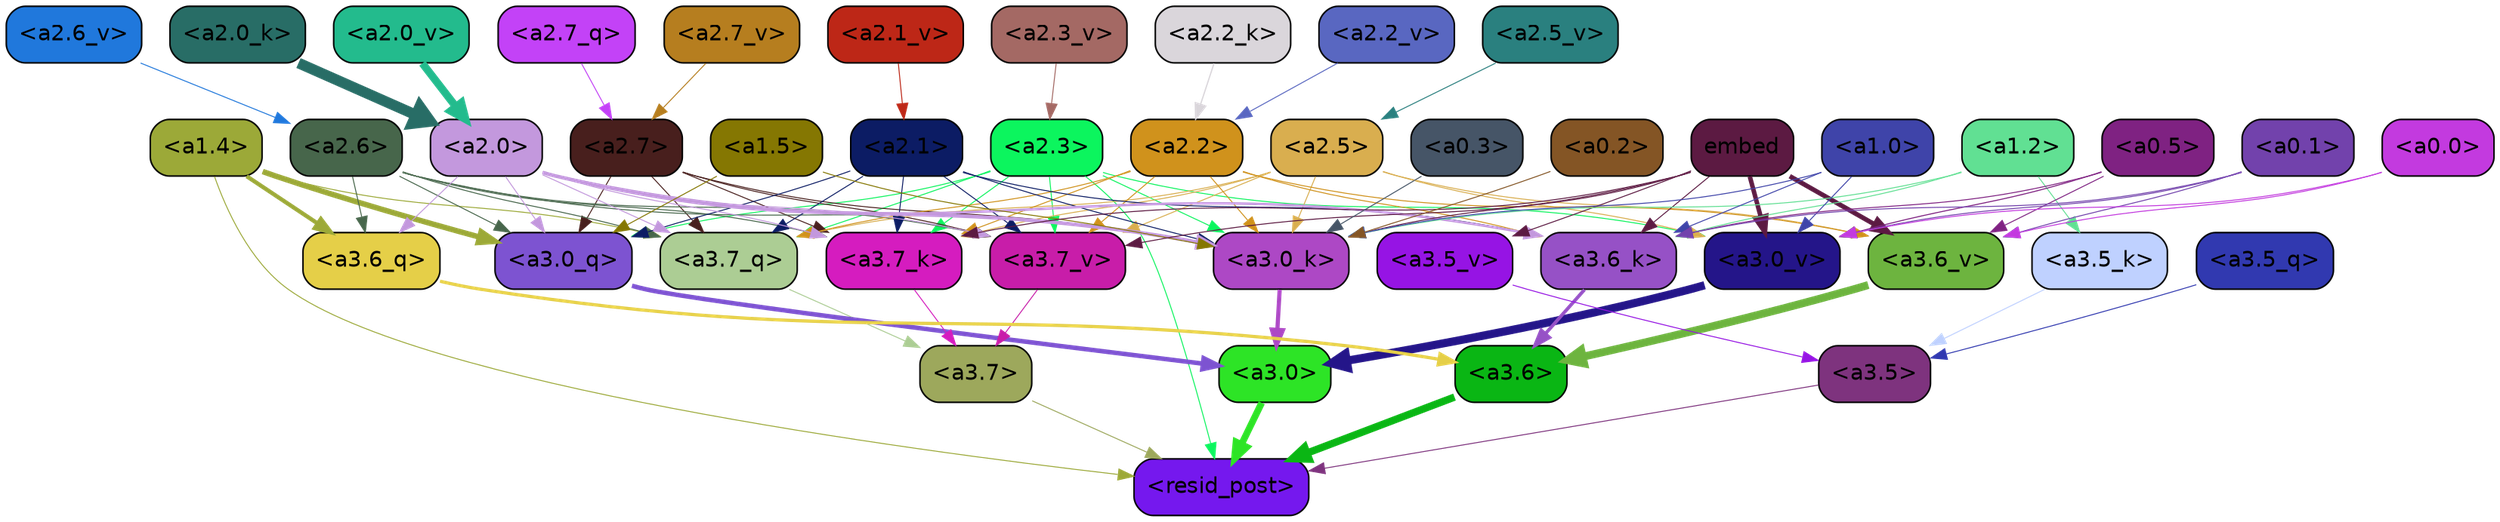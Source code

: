 strict digraph "" {
	graph [bgcolor=transparent,
		layout=dot,
		overlap=false,
		splines=true
	];
	"<a3.7>"	[color=black,
		fillcolor="#9da85c",
		fontname=Helvetica,
		shape=box,
		style="filled, rounded"];
	"<resid_post>"	[color=black,
		fillcolor="#7518ee",
		fontname=Helvetica,
		shape=box,
		style="filled, rounded"];
	"<a3.7>" -> "<resid_post>"	[color="#9da85c",
		penwidth=0.6];
	"<a3.6>"	[color=black,
		fillcolor="#0ab614",
		fontname=Helvetica,
		shape=box,
		style="filled, rounded"];
	"<a3.6>" -> "<resid_post>"	[color="#0ab614",
		penwidth=4.6696330308914185];
	"<a3.5>"	[color=black,
		fillcolor="#7e337e",
		fontname=Helvetica,
		shape=box,
		style="filled, rounded"];
	"<a3.5>" -> "<resid_post>"	[color="#7e337e",
		penwidth=0.6];
	"<a3.0>"	[color=black,
		fillcolor="#2de426",
		fontname=Helvetica,
		shape=box,
		style="filled, rounded"];
	"<a3.0>" -> "<resid_post>"	[color="#2de426",
		penwidth=4.282557368278503];
	"<a2.3>"	[color=black,
		fillcolor="#0cf55e",
		fontname=Helvetica,
		shape=box,
		style="filled, rounded"];
	"<a2.3>" -> "<resid_post>"	[color="#0cf55e",
		penwidth=0.6];
	"<a3.7_q>"	[color=black,
		fillcolor="#accd94",
		fontname=Helvetica,
		shape=box,
		style="filled, rounded"];
	"<a2.3>" -> "<a3.7_q>"	[color="#0cf55e",
		penwidth=0.6];
	"<a3.0_q>"	[color=black,
		fillcolor="#7d53d1",
		fontname=Helvetica,
		shape=box,
		style="filled, rounded"];
	"<a2.3>" -> "<a3.0_q>"	[color="#0cf55e",
		penwidth=0.6];
	"<a3.7_k>"	[color=black,
		fillcolor="#d51cbf",
		fontname=Helvetica,
		shape=box,
		style="filled, rounded"];
	"<a2.3>" -> "<a3.7_k>"	[color="#0cf55e",
		penwidth=0.6];
	"<a3.0_k>"	[color=black,
		fillcolor="#ad48c5",
		fontname=Helvetica,
		shape=box,
		style="filled, rounded"];
	"<a2.3>" -> "<a3.0_k>"	[color="#0cf55e",
		penwidth=0.6];
	"<a3.7_v>"	[color=black,
		fillcolor="#c81da9",
		fontname=Helvetica,
		shape=box,
		style="filled, rounded"];
	"<a2.3>" -> "<a3.7_v>"	[color="#0cf55e",
		penwidth=0.6];
	"<a3.0_v>"	[color=black,
		fillcolor="#241589",
		fontname=Helvetica,
		shape=box,
		style="filled, rounded"];
	"<a2.3>" -> "<a3.0_v>"	[color="#0cf55e",
		penwidth=0.6];
	"<a1.4>"	[color=black,
		fillcolor="#9ca938",
		fontname=Helvetica,
		shape=box,
		style="filled, rounded"];
	"<a1.4>" -> "<resid_post>"	[color="#9ca938",
		penwidth=0.6];
	"<a1.4>" -> "<a3.7_q>"	[color="#9ca938",
		penwidth=0.6];
	"<a3.6_q>"	[color=black,
		fillcolor="#e5cf48",
		fontname=Helvetica,
		shape=box,
		style="filled, rounded"];
	"<a1.4>" -> "<a3.6_q>"	[color="#9ca938",
		penwidth=2.6073555648326874];
	"<a1.4>" -> "<a3.0_q>"	[color="#9ca938",
		penwidth=3.4971605762839317];
	"<a3.7_q>" -> "<a3.7>"	[color="#accd94",
		penwidth=0.6];
	"<a3.6_q>" -> "<a3.6>"	[color="#e5cf48",
		penwidth=2.03758105635643];
	"<a3.5_q>"	[color=black,
		fillcolor="#3139b0",
		fontname=Helvetica,
		shape=box,
		style="filled, rounded"];
	"<a3.5_q>" -> "<a3.5>"	[color="#3139b0",
		penwidth=0.6];
	"<a3.0_q>" -> "<a3.0>"	[color="#7d53d1",
		penwidth=2.8638100624084473];
	"<a3.7_k>" -> "<a3.7>"	[color="#d51cbf",
		penwidth=0.6];
	"<a3.6_k>"	[color=black,
		fillcolor="#9651c6",
		fontname=Helvetica,
		shape=box,
		style="filled, rounded"];
	"<a3.6_k>" -> "<a3.6>"	[color="#9651c6",
		penwidth=2.174198240041733];
	"<a3.5_k>"	[color=black,
		fillcolor="#bfd1ff",
		fontname=Helvetica,
		shape=box,
		style="filled, rounded"];
	"<a3.5_k>" -> "<a3.5>"	[color="#bfd1ff",
		penwidth=0.6];
	"<a3.0_k>" -> "<a3.0>"	[color="#ad48c5",
		penwidth=2.6274144649505615];
	"<a3.7_v>" -> "<a3.7>"	[color="#c81da9",
		penwidth=0.6];
	"<a3.6_v>"	[color=black,
		fillcolor="#6db43f",
		fontname=Helvetica,
		shape=box,
		style="filled, rounded"];
	"<a3.6_v>" -> "<a3.6>"	[color="#6db43f",
		penwidth=5.002329230308533];
	"<a3.5_v>"	[color=black,
		fillcolor="#9614e4",
		fontname=Helvetica,
		shape=box,
		style="filled, rounded"];
	"<a3.5_v>" -> "<a3.5>"	[color="#9614e4",
		penwidth=0.6];
	"<a3.0_v>" -> "<a3.0>"	[color="#241589",
		penwidth=5.188832879066467];
	"<a2.7>"	[color=black,
		fillcolor="#481f1d",
		fontname=Helvetica,
		shape=box,
		style="filled, rounded"];
	"<a2.7>" -> "<a3.7_q>"	[color="#481f1d",
		penwidth=0.6];
	"<a2.7>" -> "<a3.0_q>"	[color="#481f1d",
		penwidth=0.6];
	"<a2.7>" -> "<a3.7_k>"	[color="#481f1d",
		penwidth=0.6];
	"<a2.7>" -> "<a3.0_k>"	[color="#481f1d",
		penwidth=0.6];
	"<a2.7>" -> "<a3.7_v>"	[color="#481f1d",
		penwidth=0.6];
	"<a2.6>"	[color=black,
		fillcolor="#47664b",
		fontname=Helvetica,
		shape=box,
		style="filled, rounded"];
	"<a2.6>" -> "<a3.7_q>"	[color="#47664b",
		penwidth=0.6];
	"<a2.6>" -> "<a3.6_q>"	[color="#47664b",
		penwidth=0.6];
	"<a2.6>" -> "<a3.0_q>"	[color="#47664b",
		penwidth=0.6];
	"<a2.6>" -> "<a3.7_k>"	[color="#47664b",
		penwidth=0.6];
	"<a2.6>" -> "<a3.0_k>"	[color="#47664b",
		penwidth=0.6];
	"<a2.6>" -> "<a3.7_v>"	[color="#47664b",
		penwidth=0.6];
	"<a2.5>"	[color=black,
		fillcolor="#d9ae4f",
		fontname=Helvetica,
		shape=box,
		style="filled, rounded"];
	"<a2.5>" -> "<a3.7_q>"	[color="#d9ae4f",
		penwidth=0.6];
	"<a2.5>" -> "<a3.7_k>"	[color="#d9ae4f",
		penwidth=0.6];
	"<a2.5>" -> "<a3.0_k>"	[color="#d9ae4f",
		penwidth=0.6];
	"<a2.5>" -> "<a3.7_v>"	[color="#d9ae4f",
		penwidth=0.6];
	"<a2.5>" -> "<a3.6_v>"	[color="#d9ae4f",
		penwidth=0.6];
	"<a2.5>" -> "<a3.0_v>"	[color="#d9ae4f",
		penwidth=0.6];
	"<a2.2>"	[color=black,
		fillcolor="#d0921c",
		fontname=Helvetica,
		shape=box,
		style="filled, rounded"];
	"<a2.2>" -> "<a3.7_q>"	[color="#d0921c",
		penwidth=0.6];
	"<a2.2>" -> "<a3.7_k>"	[color="#d0921c",
		penwidth=0.6];
	"<a2.2>" -> "<a3.6_k>"	[color="#d0921c",
		penwidth=0.6];
	"<a2.2>" -> "<a3.0_k>"	[color="#d0921c",
		penwidth=0.6];
	"<a2.2>" -> "<a3.7_v>"	[color="#d0921c",
		penwidth=0.6];
	"<a2.2>" -> "<a3.6_v>"	[color="#d0921c",
		penwidth=0.6];
	"<a2.1>"	[color=black,
		fillcolor="#0c1c64",
		fontname=Helvetica,
		shape=box,
		style="filled, rounded"];
	"<a2.1>" -> "<a3.7_q>"	[color="#0c1c64",
		penwidth=0.6];
	"<a2.1>" -> "<a3.0_q>"	[color="#0c1c64",
		penwidth=0.6];
	"<a2.1>" -> "<a3.7_k>"	[color="#0c1c64",
		penwidth=0.6];
	"<a2.1>" -> "<a3.6_k>"	[color="#0c1c64",
		penwidth=0.6];
	"<a2.1>" -> "<a3.0_k>"	[color="#0c1c64",
		penwidth=0.6];
	"<a2.1>" -> "<a3.7_v>"	[color="#0c1c64",
		penwidth=0.6];
	"<a2.0>"	[color=black,
		fillcolor="#c398dd",
		fontname=Helvetica,
		shape=box,
		style="filled, rounded"];
	"<a2.0>" -> "<a3.7_q>"	[color="#c398dd",
		penwidth=0.6];
	"<a2.0>" -> "<a3.6_q>"	[color="#c398dd",
		penwidth=0.6];
	"<a2.0>" -> "<a3.0_q>"	[color="#c398dd",
		penwidth=0.6];
	"<a2.0>" -> "<a3.7_k>"	[color="#c398dd",
		penwidth=0.6];
	"<a2.0>" -> "<a3.6_k>"	[color="#c398dd",
		penwidth=1.5568191409111023];
	"<a2.0>" -> "<a3.0_k>"	[color="#c398dd",
		penwidth=2.270527422428131];
	"<a2.0>" -> "<a3.7_v>"	[color="#c398dd",
		penwidth=0.6];
	"<a1.5>"	[color=black,
		fillcolor="#857702",
		fontname=Helvetica,
		shape=box,
		style="filled, rounded"];
	"<a1.5>" -> "<a3.0_q>"	[color="#857702",
		penwidth=0.6];
	"<a1.5>" -> "<a3.0_k>"	[color="#857702",
		penwidth=0.6];
	embed	[color=black,
		fillcolor="#5c1a42",
		fontname=Helvetica,
		shape=box,
		style="filled, rounded"];
	embed -> "<a3.7_k>"	[color="#5c1a42",
		penwidth=0.6];
	embed -> "<a3.6_k>"	[color="#5c1a42",
		penwidth=0.6];
	embed -> "<a3.0_k>"	[color="#5c1a42",
		penwidth=0.6];
	embed -> "<a3.7_v>"	[color="#5c1a42",
		penwidth=0.6];
	embed -> "<a3.6_v>"	[color="#5c1a42",
		penwidth=2.9588699340820312];
	embed -> "<a3.5_v>"	[color="#5c1a42",
		penwidth=0.6];
	embed -> "<a3.0_v>"	[color="#5c1a42",
		penwidth=2.8686431646347046];
	"<a1.2>"	[color=black,
		fillcolor="#61e093",
		fontname=Helvetica,
		shape=box,
		style="filled, rounded"];
	"<a1.2>" -> "<a3.6_k>"	[color="#61e093",
		penwidth=0.6];
	"<a1.2>" -> "<a3.5_k>"	[color="#61e093",
		penwidth=0.6];
	"<a1.2>" -> "<a3.0_k>"	[color="#61e093",
		penwidth=0.6];
	"<a1.0>"	[color=black,
		fillcolor="#3f44a9",
		fontname=Helvetica,
		shape=box,
		style="filled, rounded"];
	"<a1.0>" -> "<a3.6_k>"	[color="#3f44a9",
		penwidth=0.6];
	"<a1.0>" -> "<a3.0_k>"	[color="#3f44a9",
		penwidth=0.6];
	"<a1.0>" -> "<a3.0_v>"	[color="#3f44a9",
		penwidth=0.6];
	"<a0.5>"	[color=black,
		fillcolor="#7f2282",
		fontname=Helvetica,
		shape=box,
		style="filled, rounded"];
	"<a0.5>" -> "<a3.6_k>"	[color="#7f2282",
		penwidth=0.6];
	"<a0.5>" -> "<a3.6_v>"	[color="#7f2282",
		penwidth=0.6];
	"<a0.5>" -> "<a3.0_v>"	[color="#7f2282",
		penwidth=0.6421224474906921];
	"<a0.1>"	[color=black,
		fillcolor="#7242ac",
		fontname=Helvetica,
		shape=box,
		style="filled, rounded"];
	"<a0.1>" -> "<a3.6_k>"	[color="#7242ac",
		penwidth=0.6];
	"<a0.1>" -> "<a3.6_v>"	[color="#7242ac",
		penwidth=0.6];
	"<a0.1>" -> "<a3.0_v>"	[color="#7242ac",
		penwidth=0.6];
	"<a0.3>"	[color=black,
		fillcolor="#465567",
		fontname=Helvetica,
		shape=box,
		style="filled, rounded"];
	"<a0.3>" -> "<a3.0_k>"	[color="#465567",
		penwidth=0.6];
	"<a0.2>"	[color=black,
		fillcolor="#845525",
		fontname=Helvetica,
		shape=box,
		style="filled, rounded"];
	"<a0.2>" -> "<a3.0_k>"	[color="#845525",
		penwidth=0.6];
	"<a0.0>"	[color=black,
		fillcolor="#c33adf",
		fontname=Helvetica,
		shape=box,
		style="filled, rounded"];
	"<a0.0>" -> "<a3.6_v>"	[color="#c33adf",
		penwidth=0.6];
	"<a0.0>" -> "<a3.0_v>"	[color="#c33adf",
		penwidth=0.6];
	"<a2.7_q>"	[color=black,
		fillcolor="#c342f7",
		fontname=Helvetica,
		shape=box,
		style="filled, rounded"];
	"<a2.7_q>" -> "<a2.7>"	[color="#c342f7",
		penwidth=0.6];
	"<a2.2_k>"	[color=black,
		fillcolor="#dad6db",
		fontname=Helvetica,
		shape=box,
		style="filled, rounded"];
	"<a2.2_k>" -> "<a2.2>"	[color="#dad6db",
		penwidth=0.7764816284179688];
	"<a2.0_k>"	[color=black,
		fillcolor="#286d66",
		fontname=Helvetica,
		shape=box,
		style="filled, rounded"];
	"<a2.0_k>" -> "<a2.0>"	[color="#286d66",
		penwidth=6.773025274276733];
	"<a2.7_v>"	[color=black,
		fillcolor="#b67e1f",
		fontname=Helvetica,
		shape=box,
		style="filled, rounded"];
	"<a2.7_v>" -> "<a2.7>"	[color="#b67e1f",
		penwidth=0.6];
	"<a2.6_v>"	[color=black,
		fillcolor="#2078dc",
		fontname=Helvetica,
		shape=box,
		style="filled, rounded"];
	"<a2.6_v>" -> "<a2.6>"	[color="#2078dc",
		penwidth=0.6];
	"<a2.5_v>"	[color=black,
		fillcolor="#2a807f",
		fontname=Helvetica,
		shape=box,
		style="filled, rounded"];
	"<a2.5_v>" -> "<a2.5>"	[color="#2a807f",
		penwidth=0.6];
	"<a2.3_v>"	[color=black,
		fillcolor="#a46964",
		fontname=Helvetica,
		shape=box,
		style="filled, rounded"];
	"<a2.3_v>" -> "<a2.3>"	[color="#a46964",
		penwidth=0.6];
	"<a2.2_v>"	[color=black,
		fillcolor="#5967c1",
		fontname=Helvetica,
		shape=box,
		style="filled, rounded"];
	"<a2.2_v>" -> "<a2.2>"	[color="#5967c1",
		penwidth=0.6];
	"<a2.1_v>"	[color=black,
		fillcolor="#bd2717",
		fontname=Helvetica,
		shape=box,
		style="filled, rounded"];
	"<a2.1_v>" -> "<a2.1>"	[color="#bd2717",
		penwidth=0.6];
	"<a2.0_v>"	[color=black,
		fillcolor="#23bb8d",
		fontname=Helvetica,
		shape=box,
		style="filled, rounded"];
	"<a2.0_v>" -> "<a2.0>"	[color="#23bb8d",
		penwidth=4.906715989112854];
}
